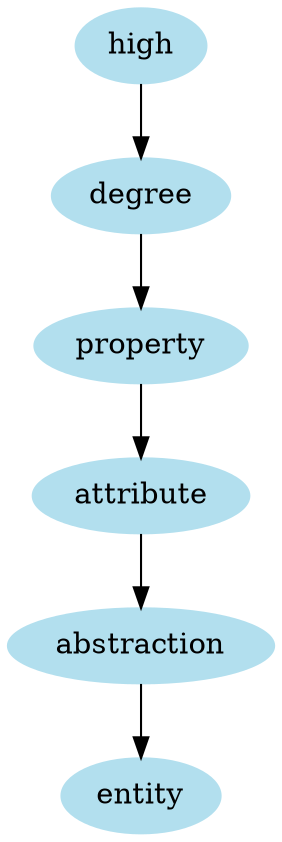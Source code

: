 digraph unix {
	node [color=lightblue2 style=filled]
	size="6,6"
	high -> degree
	degree -> property
	property -> attribute
	attribute -> abstraction
	abstraction -> entity
}
